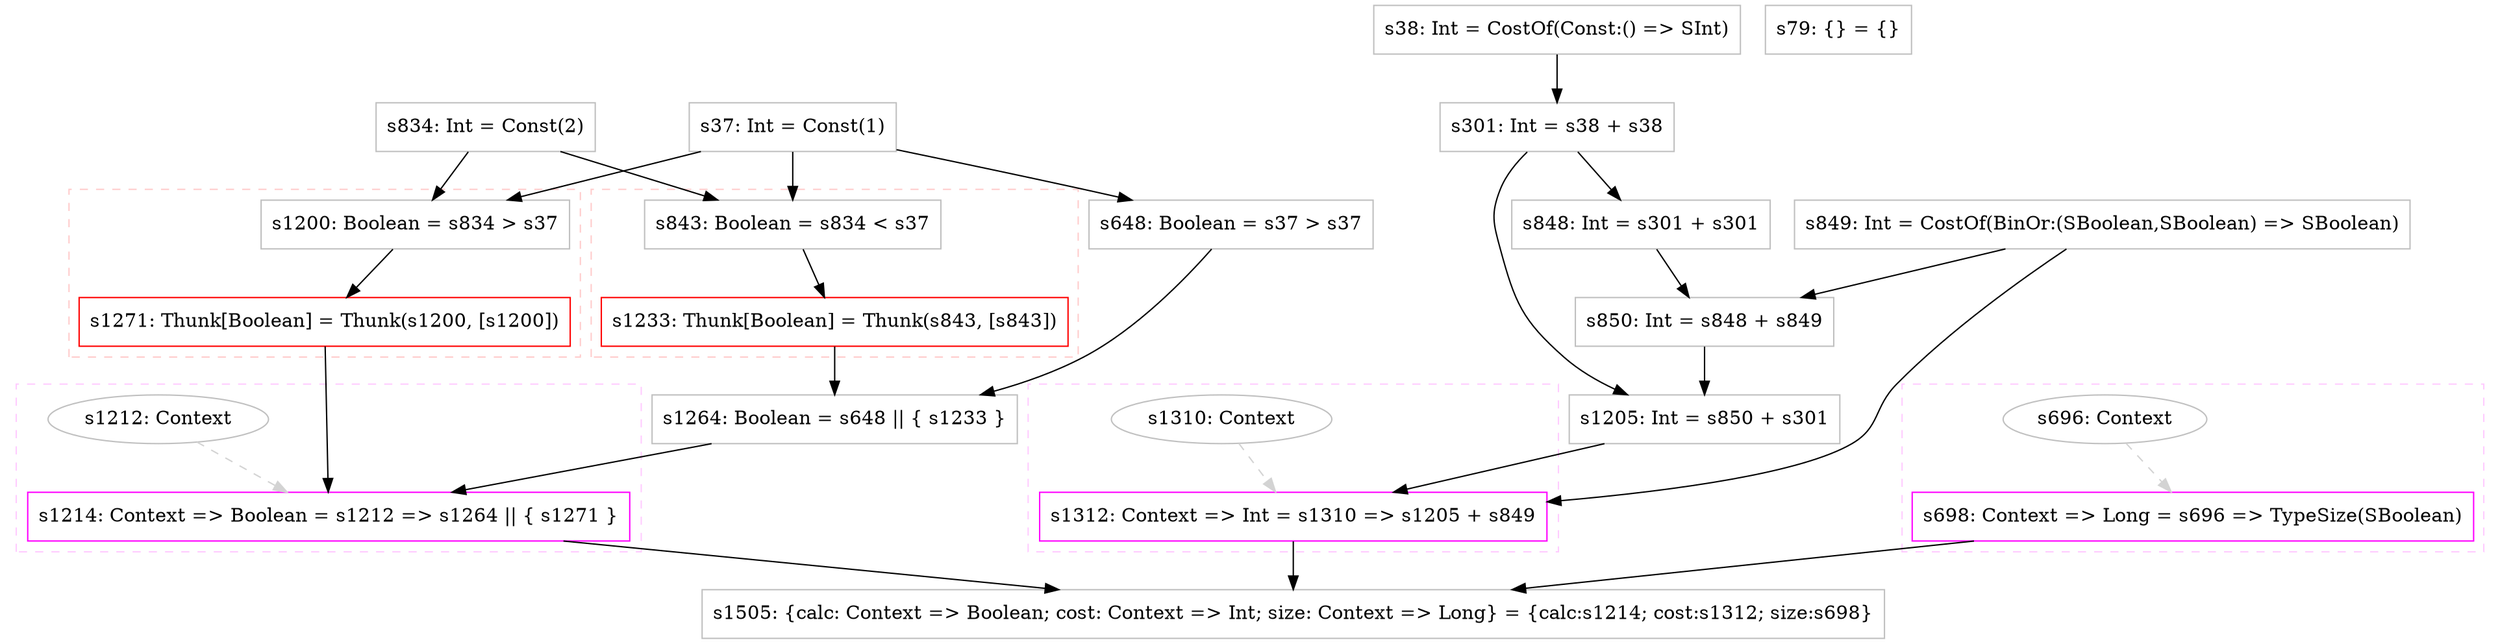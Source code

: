 digraph "or2" {
concentrate=true
node [style=filled, fillcolor=orangered]

"s37" [
label="s37: Int = Const(1)"
shape=box, color=gray, tooltip="s37:Int", style=filled, fillcolor=white
]
"s648" [
label="s648: Boolean = s37 > s37"
shape=box, color=gray, tooltip="s648:Boolean", style=filled, fillcolor=white
]
"s834" [
label="s834: Int = Const(2)"
shape=box, color=gray, tooltip="s834:Int", style=filled, fillcolor=white
]
subgraph cluster_s1233 {
style=dashed; color="#FFCCCC"
"s1233" [
label="s1233: Thunk[Boolean] = Thunk(s843, [s843])"
shape=box, color=red, tooltip="s1233:Thunk[Boolean]", style=filled, fillcolor=white
]
"s843" [
label="s843: Boolean = s834 < s37"
shape=box, color=gray, tooltip="s843:Boolean", style=filled, fillcolor=white
]
{rank=sink; s1233}
}
"s1264" [
label="s1264: Boolean = s648 || { s1233 }"
shape=box, color=gray, tooltip="s1264:Boolean", style=filled, fillcolor=white
]
subgraph cluster_s1271 {
style=dashed; color="#FFCCCC"
"s1271" [
label="s1271: Thunk[Boolean] = Thunk(s1200, [s1200])"
shape=box, color=red, tooltip="s1271:Thunk[Boolean]", style=filled, fillcolor=white
]
"s1200" [
label="s1200: Boolean = s834 > s37"
shape=box, color=gray, tooltip="s1200:Boolean", style=filled, fillcolor=white
]
{rank=sink; s1271}
}
subgraph cluster_s1214 {
style=dashed; color="#FFCCFF"
"s1212" [
label="s1212: Context"
shape=oval, color=gray, tooltip="s1212:Context", style=filled, fillcolor=white
]
"s1214" [
label="s1214: Context => Boolean = s1212 => s1264 || { s1271 }"
shape=box, color=magenta, tooltip="s1214:Context => Boolean", style=filled, fillcolor=white
]
{rank=source; s1212}
{rank=sink; s1214}
}
"s38" [
label="s38: Int = CostOf(Const:() => SInt)"
shape=box, color=gray, tooltip="s38:Int", style=filled, fillcolor=white
]
"s301" [
label="s301: Int = s38 + s38"
shape=box, color=gray, tooltip="s301:Int", style=filled, fillcolor=white
]
"s848" [
label="s848: Int = s301 + s301"
shape=box, color=gray, tooltip="s848:Int", style=filled, fillcolor=white
]
"s849" [
label="s849: Int = CostOf(BinOr:(SBoolean,SBoolean) => SBoolean)"
shape=box, color=gray, tooltip="s849:Int", style=filled, fillcolor=white
]
"s850" [
label="s850: Int = s848 + s849"
shape=box, color=gray, tooltip="s850:Int", style=filled, fillcolor=white
]
"s1205" [
label="s1205: Int = s850 + s301"
shape=box, color=gray, tooltip="s1205:Int", style=filled, fillcolor=white
]
subgraph cluster_s1312 {
style=dashed; color="#FFCCFF"
"s1310" [
label="s1310: Context"
shape=oval, color=gray, tooltip="s1310:Context", style=filled, fillcolor=white
]
"s1312" [
label="s1312: Context => Int = s1310 => s1205 + s849"
shape=box, color=magenta, tooltip="s1312:Context => Int", style=filled, fillcolor=white
]
{rank=source; s1310}
{rank=sink; s1312}
}
subgraph cluster_s698 {
style=dashed; color="#FFCCFF"
"s696" [
label="s696: Context"
shape=oval, color=gray, tooltip="s696:Context", style=filled, fillcolor=white
]
"s698" [
label="s698: Context => Long = s696 => TypeSize(SBoolean)"
shape=box, color=magenta, tooltip="s698:Context => Long", style=filled, fillcolor=white
]
{rank=source; s696}
{rank=sink; s698}
}
"s1505" [
label="s1505: {calc: Context => Boolean; cost: Context => Int; size: Context => Long} = {calc:s1214; cost:s1312; size:s698}"
shape=box, color=gray, tooltip="s1505:{calc: Context => Boolean; cost: Context => Int; size: Context => Long}", style=filled, fillcolor=white
]
"s79" [
label="s79: {} = {}"
shape=box, color=gray, tooltip="s79:{}", style=filled, fillcolor=white
]
"s834" -> "s1200" [style=solid]
"s37" -> "s1200" [style=solid]
"s850" -> "s1205" [style=solid]
"s301" -> "s1205" [style=solid]
"s843" -> "s1233" [style=solid]
"s696" -> "s698" [style=dashed, color=lightgray, weight=0]
"s38" -> "s301" [style=solid]
"s38" -> "s301" [style=solid]
"s648" -> "s1264" [style=solid]
"s1233" -> "s1264" [style=solid]
"s1212" -> "s1214" [style=dashed, color=lightgray, weight=0]
"s1264" -> "s1214" [style=solid]
"s1271" -> "s1214" [style=solid]
"s834" -> "s843" [style=solid]
"s37" -> "s843" [style=solid]
"s1200" -> "s1271" [style=solid]
"s1310" -> "s1312" [style=dashed, color=lightgray, weight=0]
"s1205" -> "s1312" [style=solid]
"s849" -> "s1312" [style=solid]
"s301" -> "s848" [style=solid]
"s301" -> "s848" [style=solid]
"s37" -> "s648" [style=solid]
"s37" -> "s648" [style=solid]
"s848" -> "s850" [style=solid]
"s849" -> "s850" [style=solid]
"s1214" -> "s1505" [style=solid]
"s1312" -> "s1505" [style=solid]
"s698" -> "s1505" [style=solid]
}
